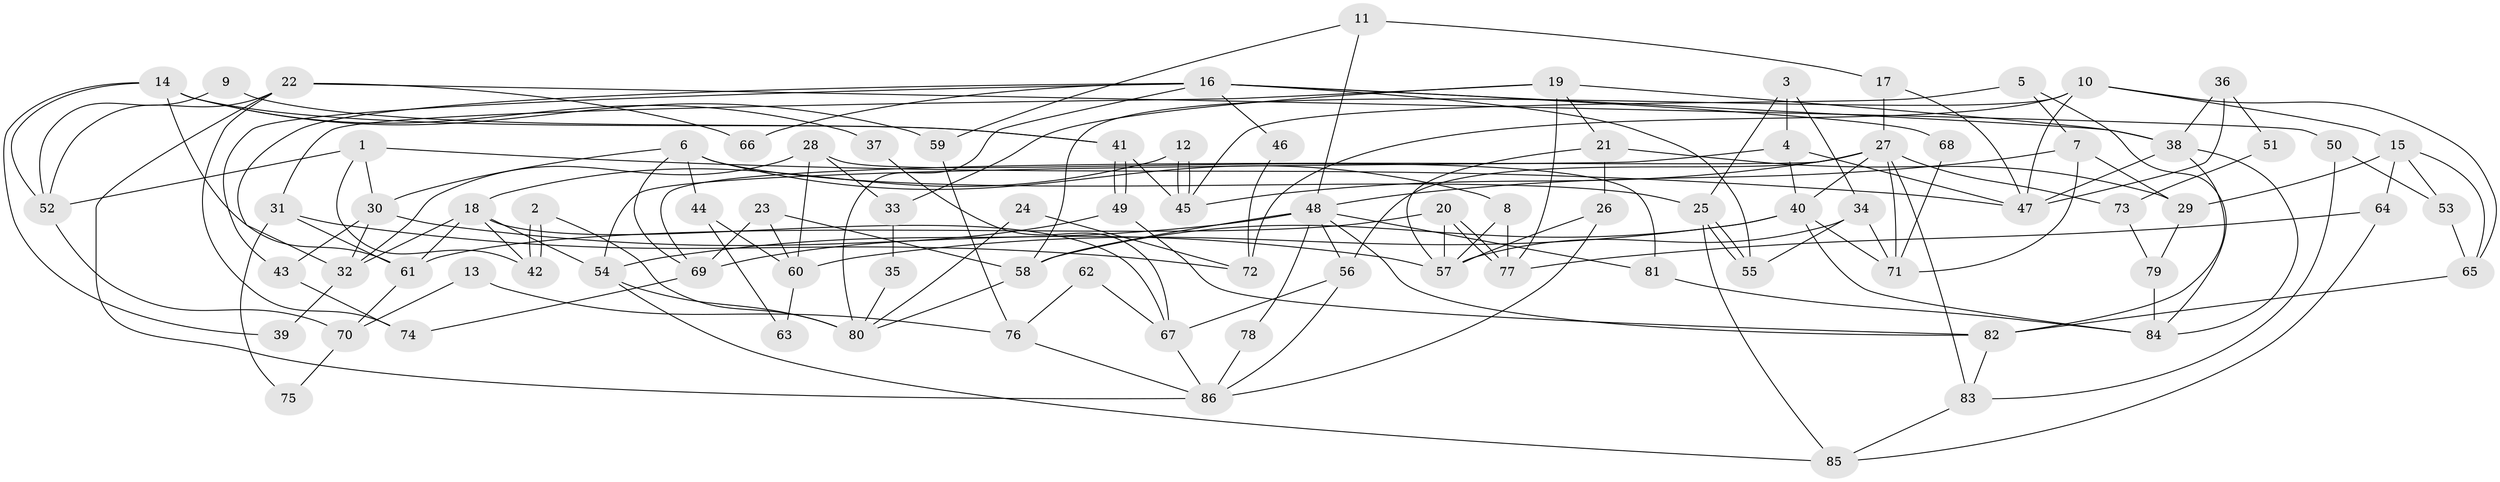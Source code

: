 // Generated by graph-tools (version 1.1) at 2025/50/03/09/25 03:50:08]
// undirected, 86 vertices, 172 edges
graph export_dot {
graph [start="1"]
  node [color=gray90,style=filled];
  1;
  2;
  3;
  4;
  5;
  6;
  7;
  8;
  9;
  10;
  11;
  12;
  13;
  14;
  15;
  16;
  17;
  18;
  19;
  20;
  21;
  22;
  23;
  24;
  25;
  26;
  27;
  28;
  29;
  30;
  31;
  32;
  33;
  34;
  35;
  36;
  37;
  38;
  39;
  40;
  41;
  42;
  43;
  44;
  45;
  46;
  47;
  48;
  49;
  50;
  51;
  52;
  53;
  54;
  55;
  56;
  57;
  58;
  59;
  60;
  61;
  62;
  63;
  64;
  65;
  66;
  67;
  68;
  69;
  70;
  71;
  72;
  73;
  74;
  75;
  76;
  77;
  78;
  79;
  80;
  81;
  82;
  83;
  84;
  85;
  86;
  1 -- 47;
  1 -- 30;
  1 -- 42;
  1 -- 52;
  2 -- 42;
  2 -- 42;
  2 -- 80;
  3 -- 34;
  3 -- 4;
  3 -- 25;
  4 -- 40;
  4 -- 54;
  4 -- 47;
  5 -- 45;
  5 -- 84;
  5 -- 7;
  6 -- 69;
  6 -- 25;
  6 -- 8;
  6 -- 30;
  6 -- 44;
  7 -- 71;
  7 -- 29;
  7 -- 48;
  8 -- 77;
  8 -- 57;
  9 -- 52;
  9 -- 41;
  10 -- 47;
  10 -- 65;
  10 -- 15;
  10 -- 58;
  10 -- 72;
  11 -- 17;
  11 -- 48;
  11 -- 59;
  12 -- 18;
  12 -- 45;
  12 -- 45;
  13 -- 76;
  13 -- 70;
  14 -- 61;
  14 -- 41;
  14 -- 37;
  14 -- 39;
  14 -- 52;
  14 -- 59;
  15 -- 64;
  15 -- 29;
  15 -- 53;
  15 -- 65;
  16 -- 32;
  16 -- 80;
  16 -- 38;
  16 -- 43;
  16 -- 46;
  16 -- 55;
  16 -- 66;
  16 -- 68;
  17 -- 47;
  17 -- 27;
  18 -- 42;
  18 -- 67;
  18 -- 32;
  18 -- 54;
  18 -- 61;
  19 -- 38;
  19 -- 21;
  19 -- 31;
  19 -- 33;
  19 -- 77;
  20 -- 77;
  20 -- 77;
  20 -- 57;
  20 -- 61;
  21 -- 57;
  21 -- 29;
  21 -- 26;
  22 -- 52;
  22 -- 74;
  22 -- 50;
  22 -- 66;
  22 -- 86;
  23 -- 69;
  23 -- 58;
  23 -- 60;
  24 -- 72;
  24 -- 80;
  25 -- 55;
  25 -- 55;
  25 -- 85;
  26 -- 57;
  26 -- 86;
  27 -- 83;
  27 -- 56;
  27 -- 40;
  27 -- 45;
  27 -- 69;
  27 -- 71;
  27 -- 73;
  28 -- 60;
  28 -- 81;
  28 -- 32;
  28 -- 33;
  29 -- 79;
  30 -- 32;
  30 -- 43;
  30 -- 57;
  31 -- 61;
  31 -- 72;
  31 -- 75;
  32 -- 39;
  33 -- 35;
  34 -- 55;
  34 -- 57;
  34 -- 71;
  35 -- 80;
  36 -- 47;
  36 -- 38;
  36 -- 51;
  37 -- 67;
  38 -- 82;
  38 -- 47;
  38 -- 84;
  40 -- 71;
  40 -- 58;
  40 -- 60;
  40 -- 84;
  41 -- 49;
  41 -- 49;
  41 -- 45;
  43 -- 74;
  44 -- 60;
  44 -- 63;
  46 -- 72;
  48 -- 58;
  48 -- 54;
  48 -- 56;
  48 -- 78;
  48 -- 81;
  48 -- 82;
  49 -- 82;
  49 -- 69;
  50 -- 83;
  50 -- 53;
  51 -- 73;
  52 -- 70;
  53 -- 65;
  54 -- 80;
  54 -- 85;
  56 -- 86;
  56 -- 67;
  58 -- 80;
  59 -- 76;
  60 -- 63;
  61 -- 70;
  62 -- 67;
  62 -- 76;
  64 -- 85;
  64 -- 77;
  65 -- 82;
  67 -- 86;
  68 -- 71;
  69 -- 74;
  70 -- 75;
  73 -- 79;
  76 -- 86;
  78 -- 86;
  79 -- 84;
  81 -- 84;
  82 -- 83;
  83 -- 85;
}

